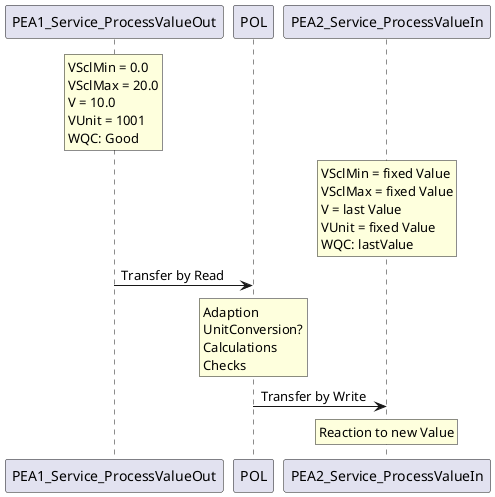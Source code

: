@startuml

skinparam monochrome false

participant PEA1_Service_ProcessValueOut
participant POL
participant PEA2_Service_ProcessValueIn

rnote over PEA1_Service_ProcessValueOut
 VSclMin = 0.0
 VSclMax = 20.0
 V = 10.0
 VUnit = 1001
 WQC: Good
endrnote

rnote over PEA2_Service_ProcessValueIn
 VSclMin = fixed Value
 VSclMax = fixed Value
 V = last Value
 VUnit = fixed Value
 WQC: lastValue
endrnote

PEA1_Service_ProcessValueOut -> POL : Transfer by Read

rnote over POL
 Adaption
 UnitConversion?
 Calculations
 Checks
endrnote

POL -> PEA2_Service_ProcessValueIn : Transfer by Write

rnote over PEA2_Service_ProcessValueIn
Reaction to new Value
endrnote

@enduml
